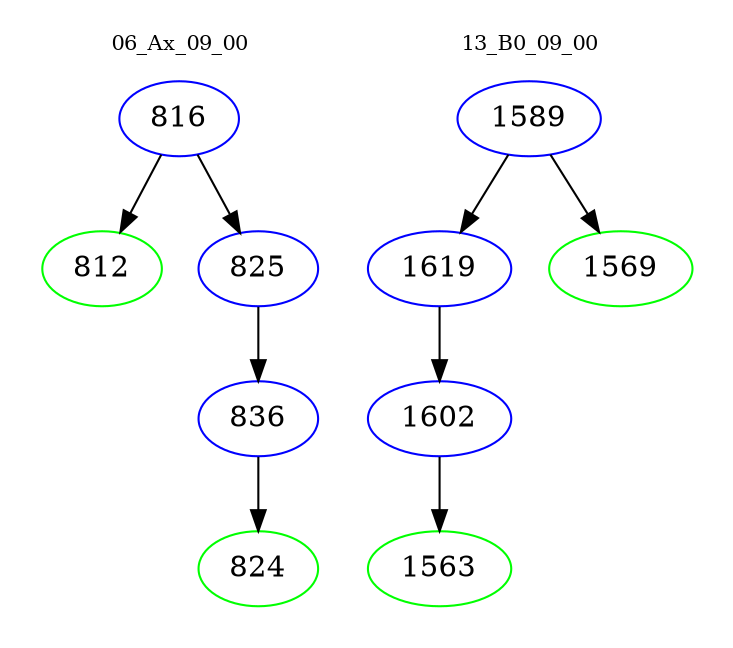 digraph{
subgraph cluster_0 {
color = white
label = "06_Ax_09_00";
fontsize=10;
T0_816 [label="816", color="blue"]
T0_816 -> T0_812 [color="black"]
T0_812 [label="812", color="green"]
T0_816 -> T0_825 [color="black"]
T0_825 [label="825", color="blue"]
T0_825 -> T0_836 [color="black"]
T0_836 [label="836", color="blue"]
T0_836 -> T0_824 [color="black"]
T0_824 [label="824", color="green"]
}
subgraph cluster_1 {
color = white
label = "13_B0_09_00";
fontsize=10;
T1_1589 [label="1589", color="blue"]
T1_1589 -> T1_1619 [color="black"]
T1_1619 [label="1619", color="blue"]
T1_1619 -> T1_1602 [color="black"]
T1_1602 [label="1602", color="blue"]
T1_1602 -> T1_1563 [color="black"]
T1_1563 [label="1563", color="green"]
T1_1589 -> T1_1569 [color="black"]
T1_1569 [label="1569", color="green"]
}
}
